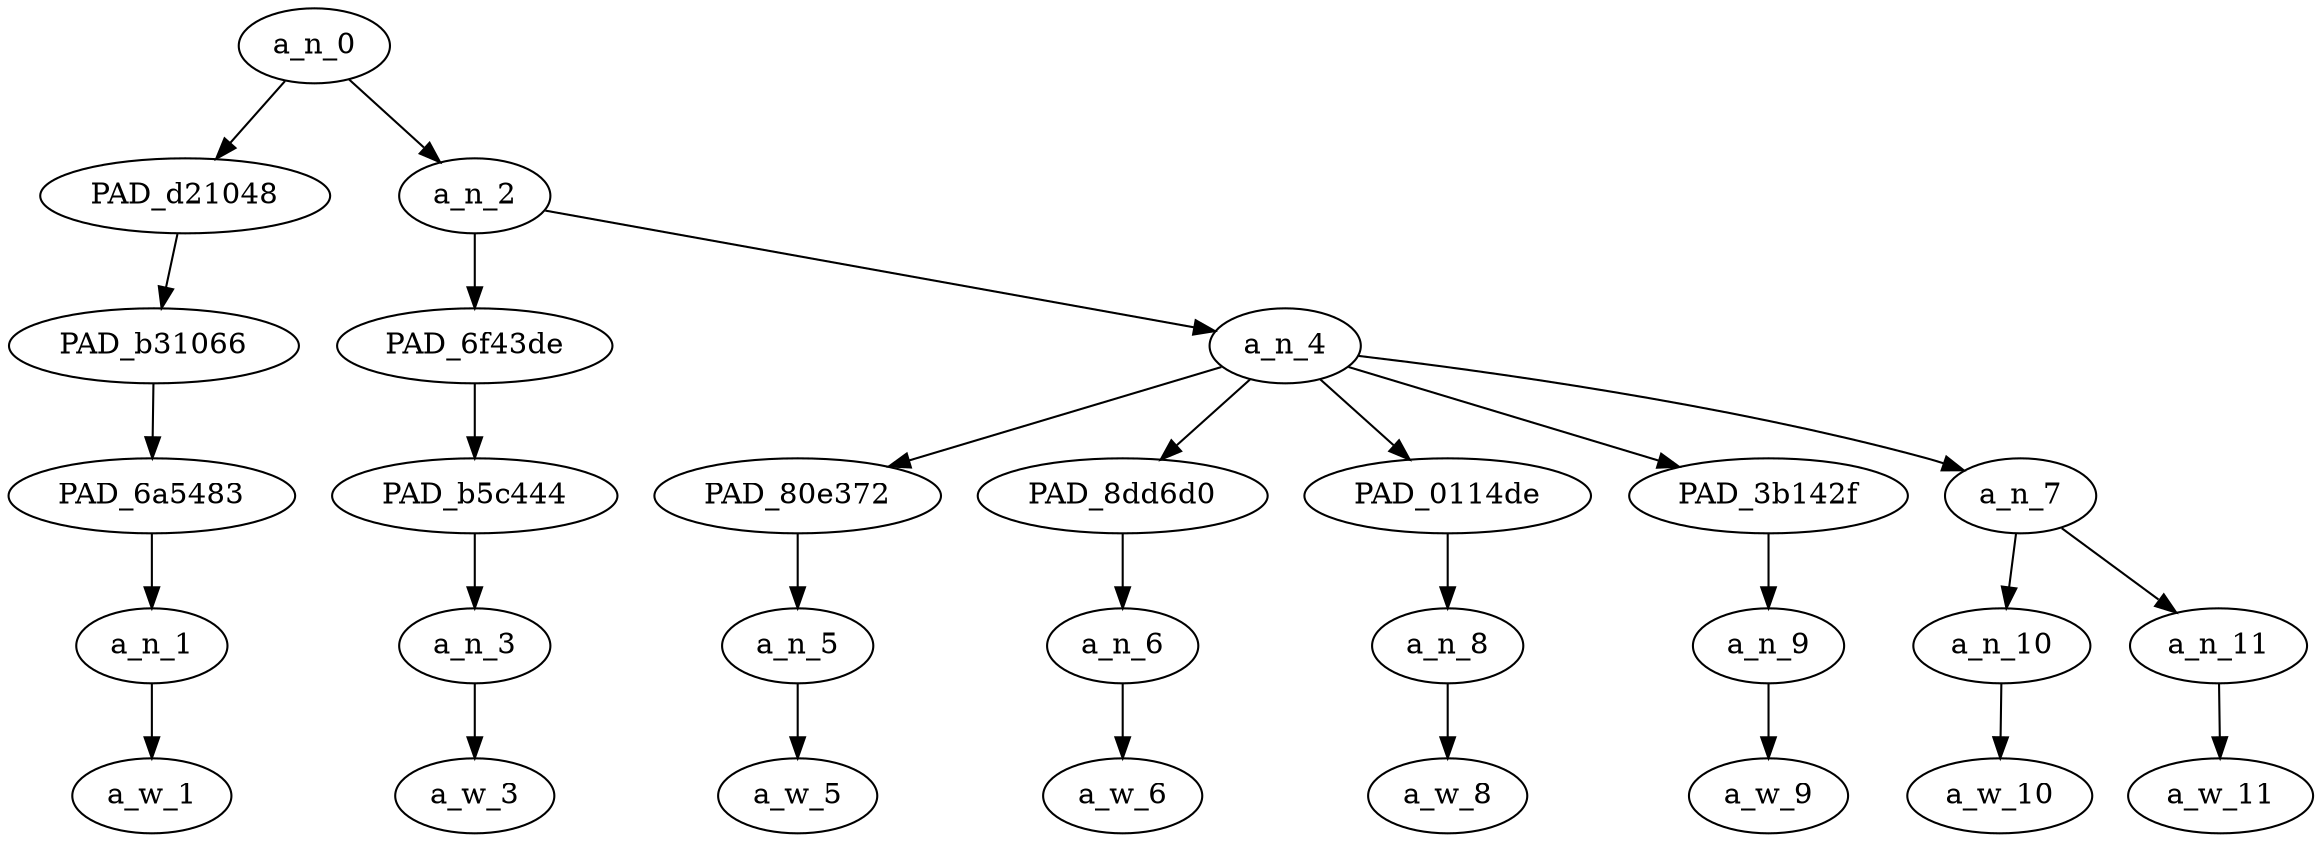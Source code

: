 strict digraph "" {
	a_n_0	[div_dir=1,
		index=0,
		level=5,
		pos="1.375,5!",
		text_span="[0, 1, 2, 3, 4, 5, 6, 7]",
		value=0.99999999];
	PAD_d21048	[div_dir=-1,
		index=0,
		level=4,
		pos="0.0,4!",
		text_span="[0]",
		value=0.05582841];
	a_n_0 -> PAD_d21048;
	a_n_2	[div_dir=1,
		index=1,
		level=4,
		pos="2.75,4!",
		text_span="[1, 2, 3, 4, 5, 6, 7]",
		value=0.94188484];
	a_n_0 -> a_n_2;
	PAD_b31066	[div_dir=-1,
		index=0,
		level=3,
		pos="0.0,3!",
		text_span="[0]",
		value=0.05582841];
	PAD_d21048 -> PAD_b31066;
	PAD_6a5483	[div_dir=-1,
		index=0,
		level=2,
		pos="0.0,2!",
		text_span="[0]",
		value=0.05582841];
	PAD_b31066 -> PAD_6a5483;
	a_n_1	[div_dir=-1,
		index=0,
		level=1,
		pos="0.0,1!",
		text_span="[0]",
		value=0.05582841];
	PAD_6a5483 -> a_n_1;
	a_w_1	[div_dir=0,
		index=0,
		level=0,
		pos="0,0!",
		text_span="[0]",
		value=trump];
	a_n_1 -> a_w_1;
	PAD_6f43de	[div_dir=-1,
		index=1,
		level=3,
		pos="1.0,3!",
		text_span="[1]",
		value=0.05099097];
	a_n_2 -> PAD_6f43de;
	a_n_4	[div_dir=1,
		index=2,
		level=3,
		pos="4.5,3!",
		text_span="[2, 3, 4, 5, 6, 7]",
		value=0.88846004];
	a_n_2 -> a_n_4;
	PAD_b5c444	[div_dir=-1,
		index=1,
		level=2,
		pos="1.0,2!",
		text_span="[1]",
		value=0.05099097];
	PAD_6f43de -> PAD_b5c444;
	a_n_3	[div_dir=-1,
		index=1,
		level=1,
		pos="1.0,1!",
		text_span="[1]",
		value=0.05099097];
	PAD_b5c444 -> a_n_3;
	a_w_3	[div_dir=0,
		index=1,
		level=0,
		pos="1,0!",
		text_span="[1]",
		value=is];
	a_n_3 -> a_w_3;
	PAD_80e372	[div_dir=1,
		index=2,
		level=2,
		pos="2.0,2!",
		text_span="[2]",
		value=0.05756495];
	a_n_4 -> PAD_80e372;
	PAD_8dd6d0	[div_dir=1,
		index=3,
		level=2,
		pos="3.0,2!",
		text_span="[3]",
		value=0.24914536];
	a_n_4 -> PAD_8dd6d0;
	PAD_0114de	[div_dir=1,
		index=5,
		level=2,
		pos="6.0,2!",
		text_span="[6]",
		value=0.07966018];
	a_n_4 -> PAD_0114de;
	PAD_3b142f	[div_dir=1,
		index=6,
		level=2,
		pos="7.0,2!",
		text_span="[7]",
		value=0.07184335];
	a_n_4 -> PAD_3b142f;
	a_n_7	[div_dir=1,
		index=4,
		level=2,
		pos="4.5,2!",
		text_span="[4, 5]",
		value=0.42765141];
	a_n_4 -> a_n_7;
	a_n_5	[div_dir=1,
		index=2,
		level=1,
		pos="2.0,1!",
		text_span="[2]",
		value=0.05756495];
	PAD_80e372 -> a_n_5;
	a_w_5	[div_dir=0,
		index=2,
		level=0,
		pos="2,0!",
		text_span="[2]",
		value=a];
	a_n_5 -> a_w_5;
	a_n_6	[div_dir=1,
		index=3,
		level=1,
		pos="3.0,1!",
		text_span="[3]",
		value=0.24914536];
	PAD_8dd6d0 -> a_n_6;
	a_w_6	[div_dir=0,
		index=3,
		level=0,
		pos="3,0!",
		text_span="[3]",
		value=pedophile];
	a_n_6 -> a_w_6;
	a_n_8	[div_dir=1,
		index=6,
		level=1,
		pos="6.0,1!",
		text_span="[6]",
		value=0.07966018];
	PAD_0114de -> a_n_8;
	a_w_8	[div_dir=0,
		index=6,
		level=0,
		pos="6,0!",
		text_span="[6]",
		value=power];
	a_n_8 -> a_w_8;
	a_n_9	[div_dir=1,
		index=7,
		level=1,
		pos="7.0,1!",
		text_span="[7]",
		value=0.07184335];
	PAD_3b142f -> a_n_9;
	a_w_9	[div_dir=0,
		index=7,
		level=0,
		pos="7,0!",
		text_span="[7]",
		value=user];
	a_n_9 -> a_w_9;
	a_n_10	[div_dir=1,
		index=4,
		level=1,
		pos="4.0,1!",
		text_span="[4]",
		value=0.32282736];
	a_n_7 -> a_n_10;
	a_n_11	[div_dir=1,
		index=5,
		level=1,
		pos="5.0,1!",
		text_span="[5]",
		value=0.10163907];
	a_n_7 -> a_n_11;
	a_w_10	[div_dir=0,
		index=4,
		level=0,
		pos="4,0!",
		text_span="[4]",
		value=kike];
	a_n_10 -> a_w_10;
	a_w_11	[div_dir=0,
		index=5,
		level=0,
		pos="5,0!",
		text_span="[5]",
		value=verified];
	a_n_11 -> a_w_11;
}
